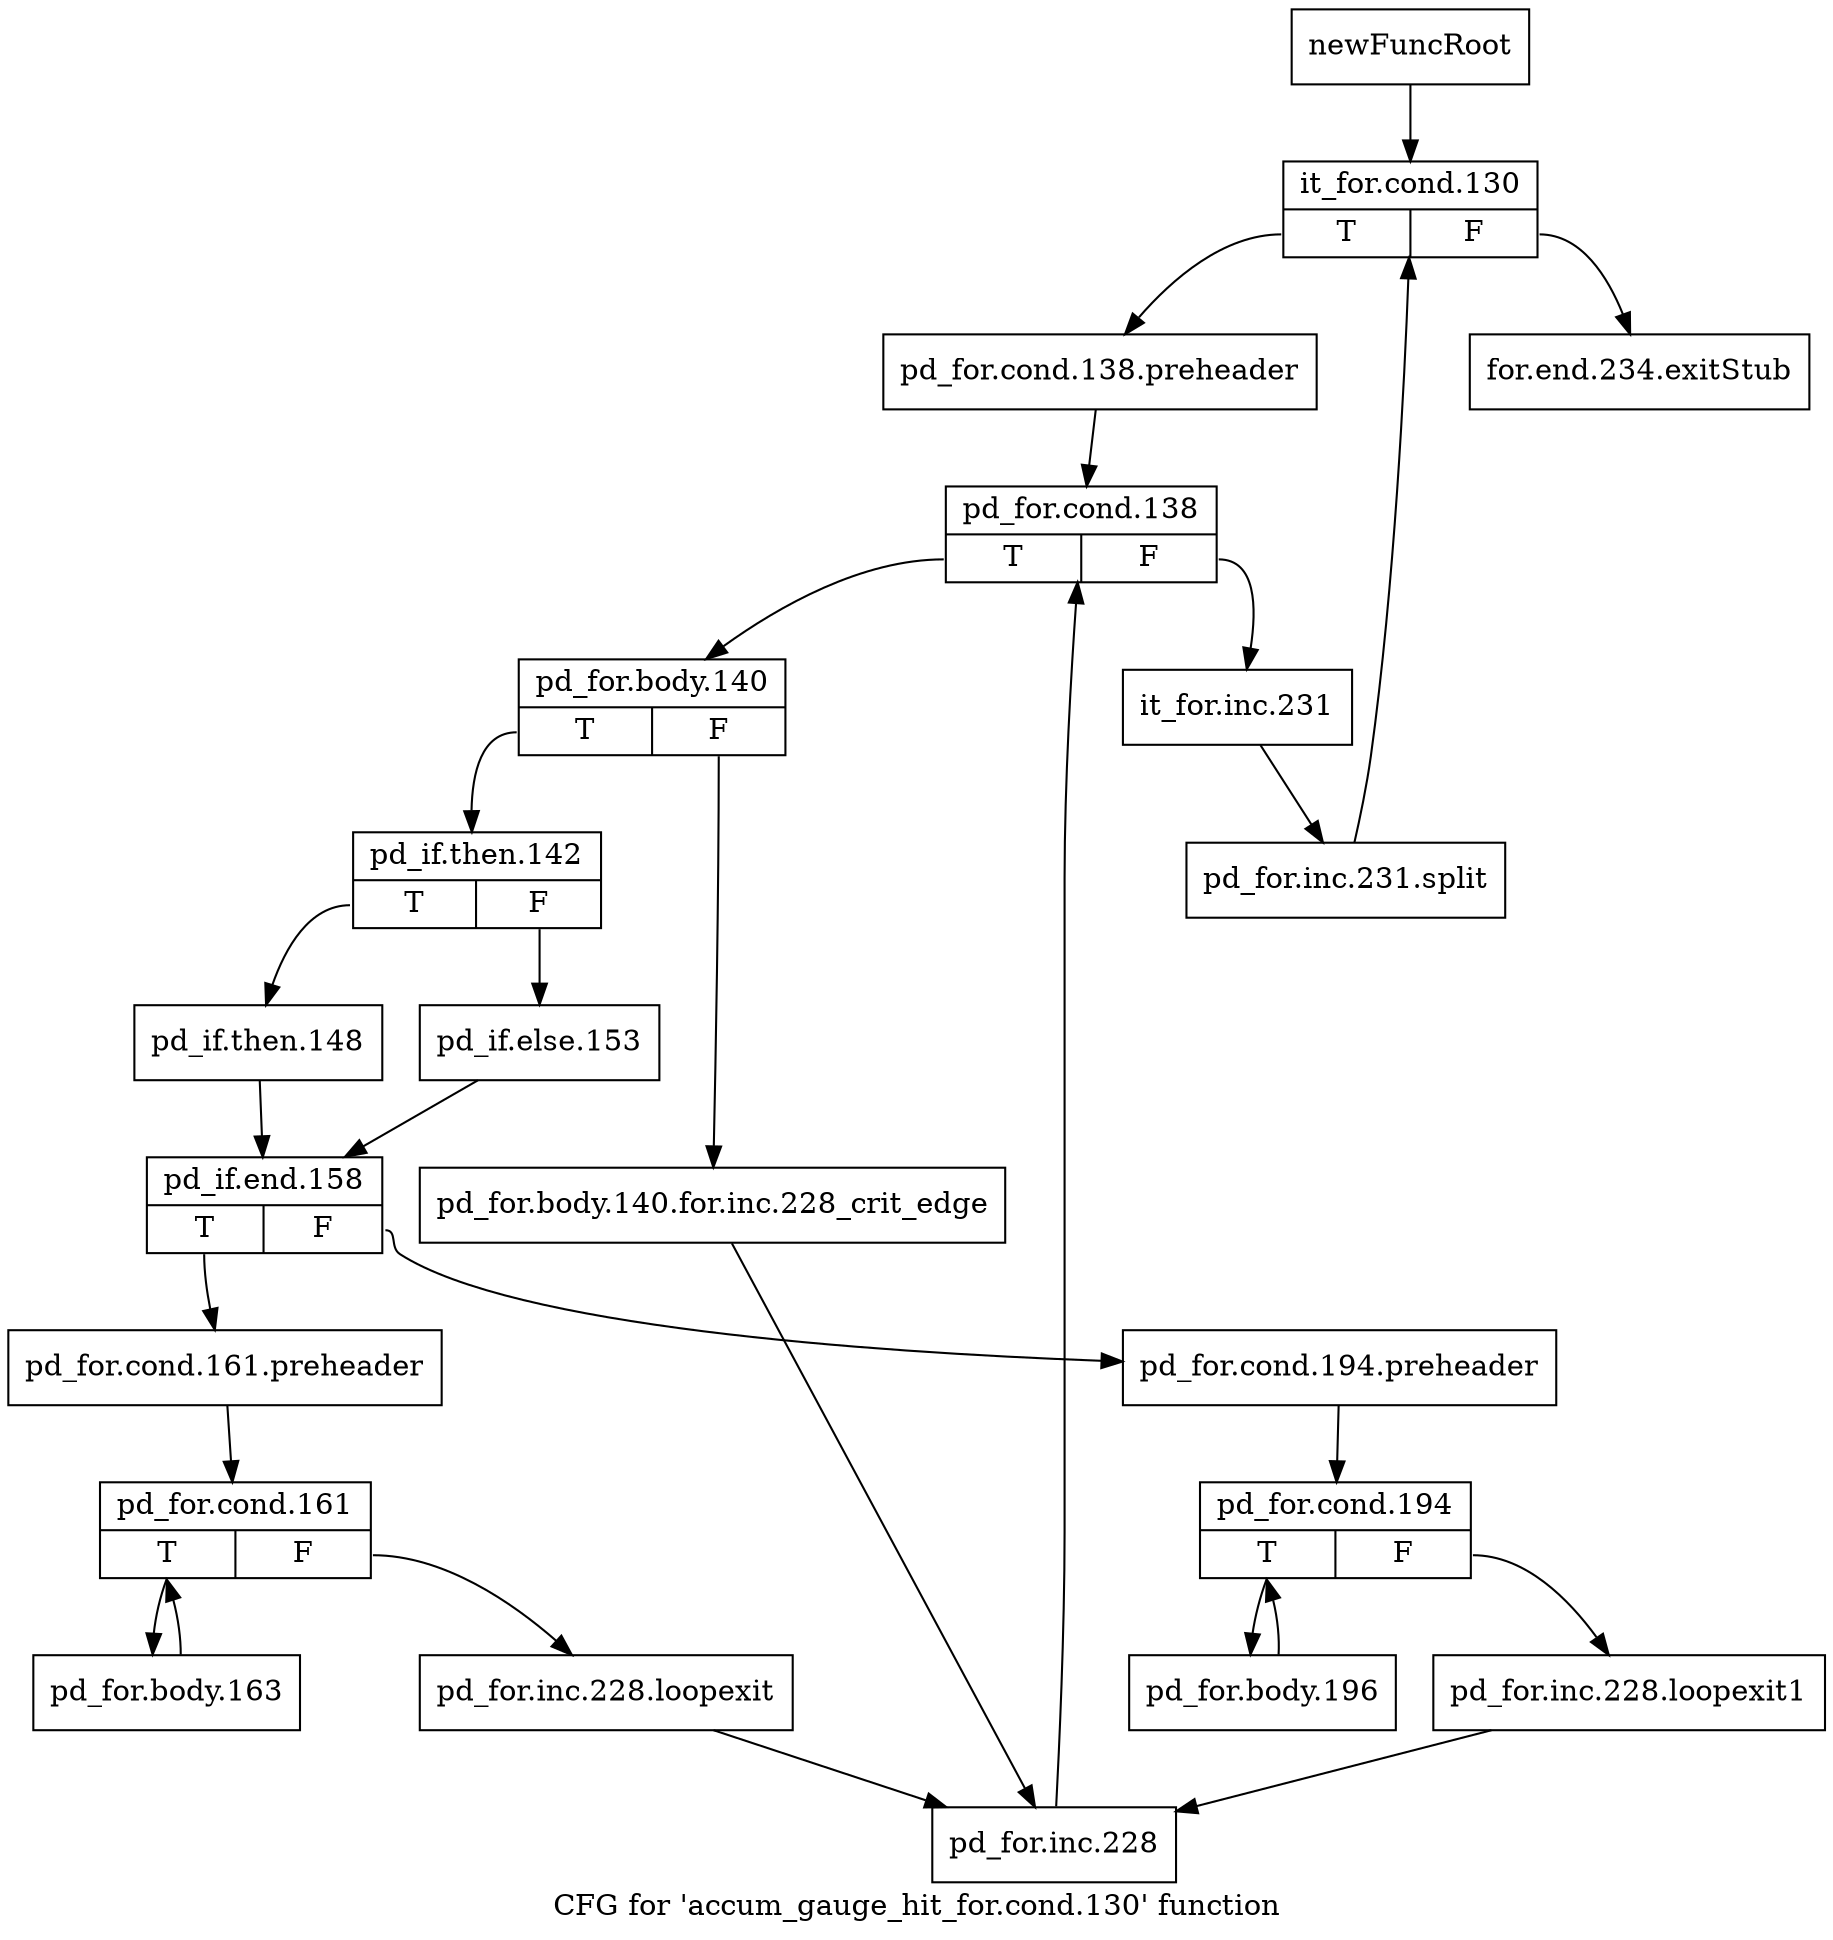 digraph "CFG for 'accum_gauge_hit_for.cond.130' function" {
	label="CFG for 'accum_gauge_hit_for.cond.130' function";

	Node0x197b420 [shape=record,label="{newFuncRoot}"];
	Node0x197b420 -> Node0x197b4c0;
	Node0x197b470 [shape=record,label="{for.end.234.exitStub}"];
	Node0x197b4c0 [shape=record,label="{it_for.cond.130|{<s0>T|<s1>F}}"];
	Node0x197b4c0:s0 -> Node0x197b510;
	Node0x197b4c0:s1 -> Node0x197b470;
	Node0x197b510 [shape=record,label="{pd_for.cond.138.preheader}"];
	Node0x197b510 -> Node0x197b560;
	Node0x197b560 [shape=record,label="{pd_for.cond.138|{<s0>T|<s1>F}}"];
	Node0x197b560:s0 -> Node0x197b600;
	Node0x197b560:s1 -> Node0x197b5b0;
	Node0x197b5b0 [shape=record,label="{it_for.inc.231}"];
	Node0x197b5b0 -> Node0x1c431d0;
	Node0x1c431d0 [shape=record,label="{pd_for.inc.231.split}"];
	Node0x1c431d0 -> Node0x197b4c0;
	Node0x197b600 [shape=record,label="{pd_for.body.140|{<s0>T|<s1>F}}"];
	Node0x197b600:s0 -> Node0x197b6a0;
	Node0x197b600:s1 -> Node0x197b650;
	Node0x197b650 [shape=record,label="{pd_for.body.140.for.inc.228_crit_edge}"];
	Node0x197b650 -> Node0x197ba10;
	Node0x197b6a0 [shape=record,label="{pd_if.then.142|{<s0>T|<s1>F}}"];
	Node0x197b6a0:s0 -> Node0x197b740;
	Node0x197b6a0:s1 -> Node0x197b6f0;
	Node0x197b6f0 [shape=record,label="{pd_if.else.153}"];
	Node0x197b6f0 -> Node0x197b790;
	Node0x197b740 [shape=record,label="{pd_if.then.148}"];
	Node0x197b740 -> Node0x197b790;
	Node0x197b790 [shape=record,label="{pd_if.end.158|{<s0>T|<s1>F}}"];
	Node0x197b790:s0 -> Node0x197b920;
	Node0x197b790:s1 -> Node0x197b7e0;
	Node0x197b7e0 [shape=record,label="{pd_for.cond.194.preheader}"];
	Node0x197b7e0 -> Node0x197b830;
	Node0x197b830 [shape=record,label="{pd_for.cond.194|{<s0>T|<s1>F}}"];
	Node0x197b830:s0 -> Node0x197b8d0;
	Node0x197b830:s1 -> Node0x197b880;
	Node0x197b880 [shape=record,label="{pd_for.inc.228.loopexit1}"];
	Node0x197b880 -> Node0x197ba10;
	Node0x197b8d0 [shape=record,label="{pd_for.body.196}"];
	Node0x197b8d0 -> Node0x197b830;
	Node0x197b920 [shape=record,label="{pd_for.cond.161.preheader}"];
	Node0x197b920 -> Node0x197b970;
	Node0x197b970 [shape=record,label="{pd_for.cond.161|{<s0>T|<s1>F}}"];
	Node0x197b970:s0 -> Node0x197ba60;
	Node0x197b970:s1 -> Node0x197b9c0;
	Node0x197b9c0 [shape=record,label="{pd_for.inc.228.loopexit}"];
	Node0x197b9c0 -> Node0x197ba10;
	Node0x197ba10 [shape=record,label="{pd_for.inc.228}"];
	Node0x197ba10 -> Node0x197b560;
	Node0x197ba60 [shape=record,label="{pd_for.body.163}"];
	Node0x197ba60 -> Node0x197b970;
}
